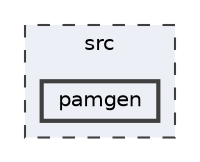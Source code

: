 digraph "src/pamgen"
{
 // INTERACTIVE_SVG=YES
 // LATEX_PDF_SIZE
  bgcolor="transparent";
  edge [fontname=Helvetica,fontsize=10,labelfontname=Helvetica,labelfontsize=10];
  node [fontname=Helvetica,fontsize=10,shape=box,height=0.2,width=0.4];
  compound=true
  subgraph clusterdir_68267d1309a1af8e8297ef4c3efbcdba {
    graph [ bgcolor="#edeff6", pencolor="grey25", label="src", fontname=Helvetica,fontsize=10 style="filled,dashed", URL="dir_68267d1309a1af8e8297ef4c3efbcdba.html",tooltip=""]
  dir_be2047caa5b35c3f03db5004bfd43303 [label="pamgen", fillcolor="#edeff6", color="grey25", style="filled,bold", URL="dir_be2047caa5b35c3f03db5004bfd43303.html",tooltip=""];
  }
}
